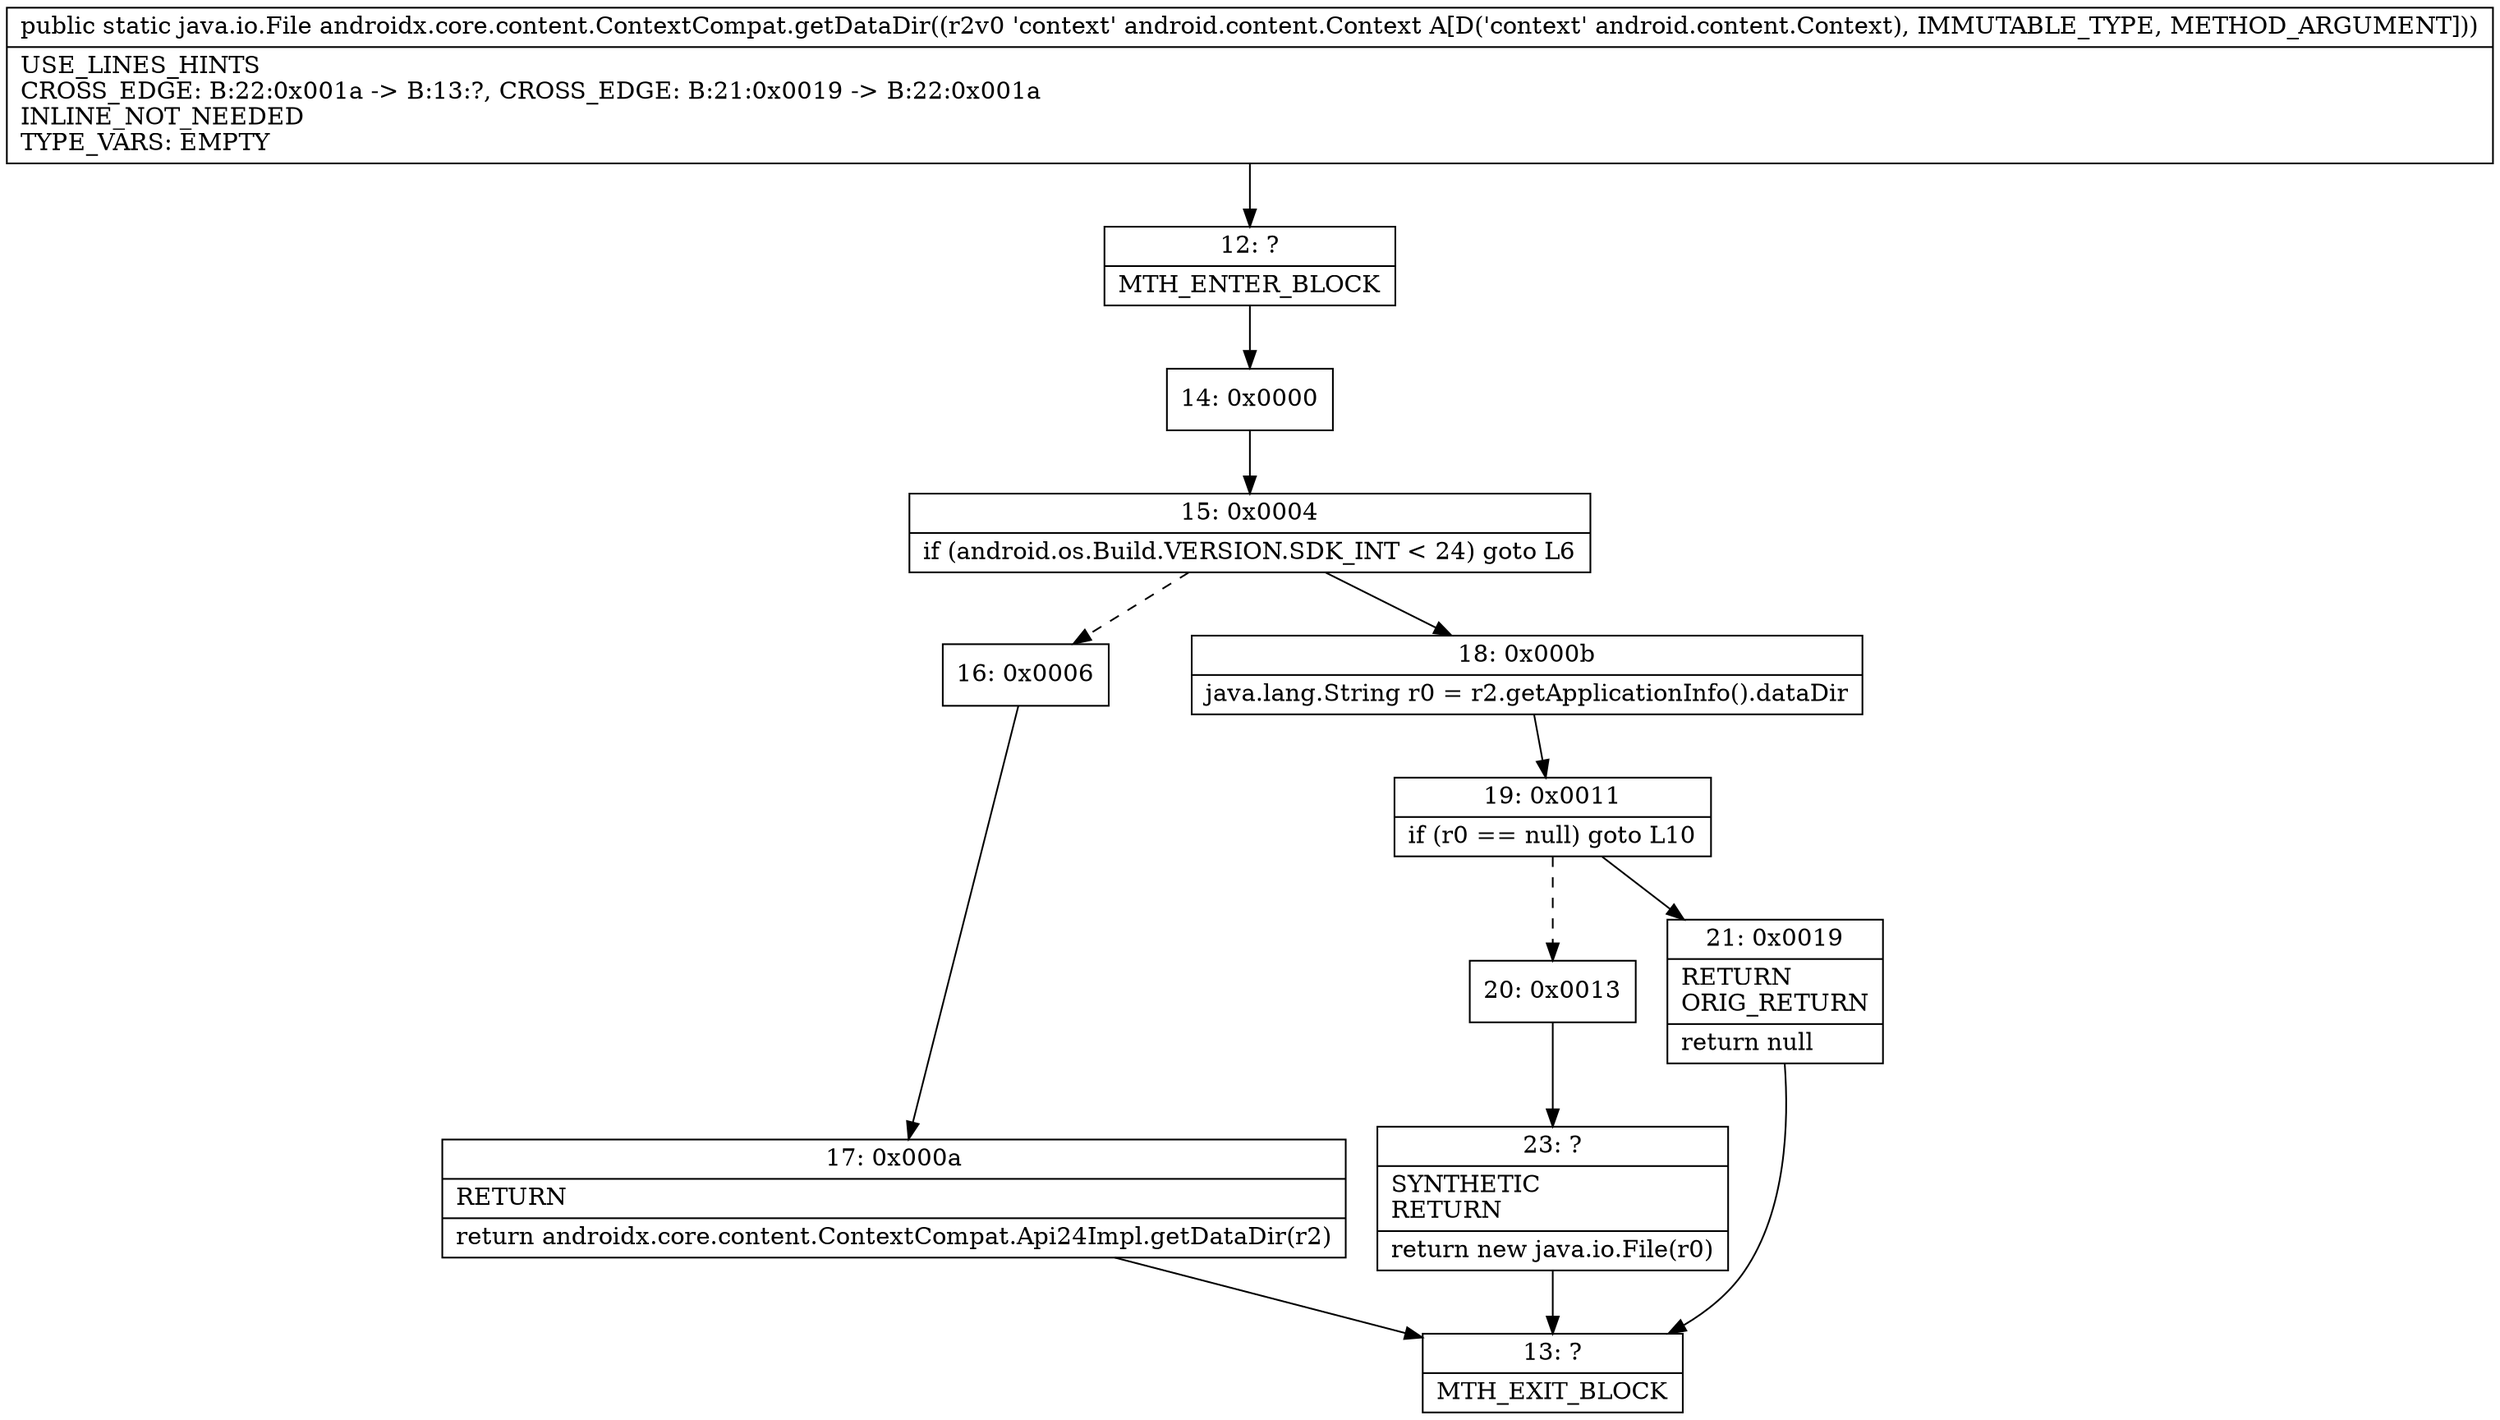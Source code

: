 digraph "CFG forandroidx.core.content.ContextCompat.getDataDir(Landroid\/content\/Context;)Ljava\/io\/File;" {
Node_12 [shape=record,label="{12\:\ ?|MTH_ENTER_BLOCK\l}"];
Node_14 [shape=record,label="{14\:\ 0x0000}"];
Node_15 [shape=record,label="{15\:\ 0x0004|if (android.os.Build.VERSION.SDK_INT \< 24) goto L6\l}"];
Node_16 [shape=record,label="{16\:\ 0x0006}"];
Node_17 [shape=record,label="{17\:\ 0x000a|RETURN\l|return androidx.core.content.ContextCompat.Api24Impl.getDataDir(r2)\l}"];
Node_13 [shape=record,label="{13\:\ ?|MTH_EXIT_BLOCK\l}"];
Node_18 [shape=record,label="{18\:\ 0x000b|java.lang.String r0 = r2.getApplicationInfo().dataDir\l}"];
Node_19 [shape=record,label="{19\:\ 0x0011|if (r0 == null) goto L10\l}"];
Node_20 [shape=record,label="{20\:\ 0x0013}"];
Node_23 [shape=record,label="{23\:\ ?|SYNTHETIC\lRETURN\l|return new java.io.File(r0)\l}"];
Node_21 [shape=record,label="{21\:\ 0x0019|RETURN\lORIG_RETURN\l|return null\l}"];
MethodNode[shape=record,label="{public static java.io.File androidx.core.content.ContextCompat.getDataDir((r2v0 'context' android.content.Context A[D('context' android.content.Context), IMMUTABLE_TYPE, METHOD_ARGUMENT]))  | USE_LINES_HINTS\lCROSS_EDGE: B:22:0x001a \-\> B:13:?, CROSS_EDGE: B:21:0x0019 \-\> B:22:0x001a\lINLINE_NOT_NEEDED\lTYPE_VARS: EMPTY\l}"];
MethodNode -> Node_12;Node_12 -> Node_14;
Node_14 -> Node_15;
Node_15 -> Node_16[style=dashed];
Node_15 -> Node_18;
Node_16 -> Node_17;
Node_17 -> Node_13;
Node_18 -> Node_19;
Node_19 -> Node_20[style=dashed];
Node_19 -> Node_21;
Node_20 -> Node_23;
Node_23 -> Node_13;
Node_21 -> Node_13;
}


